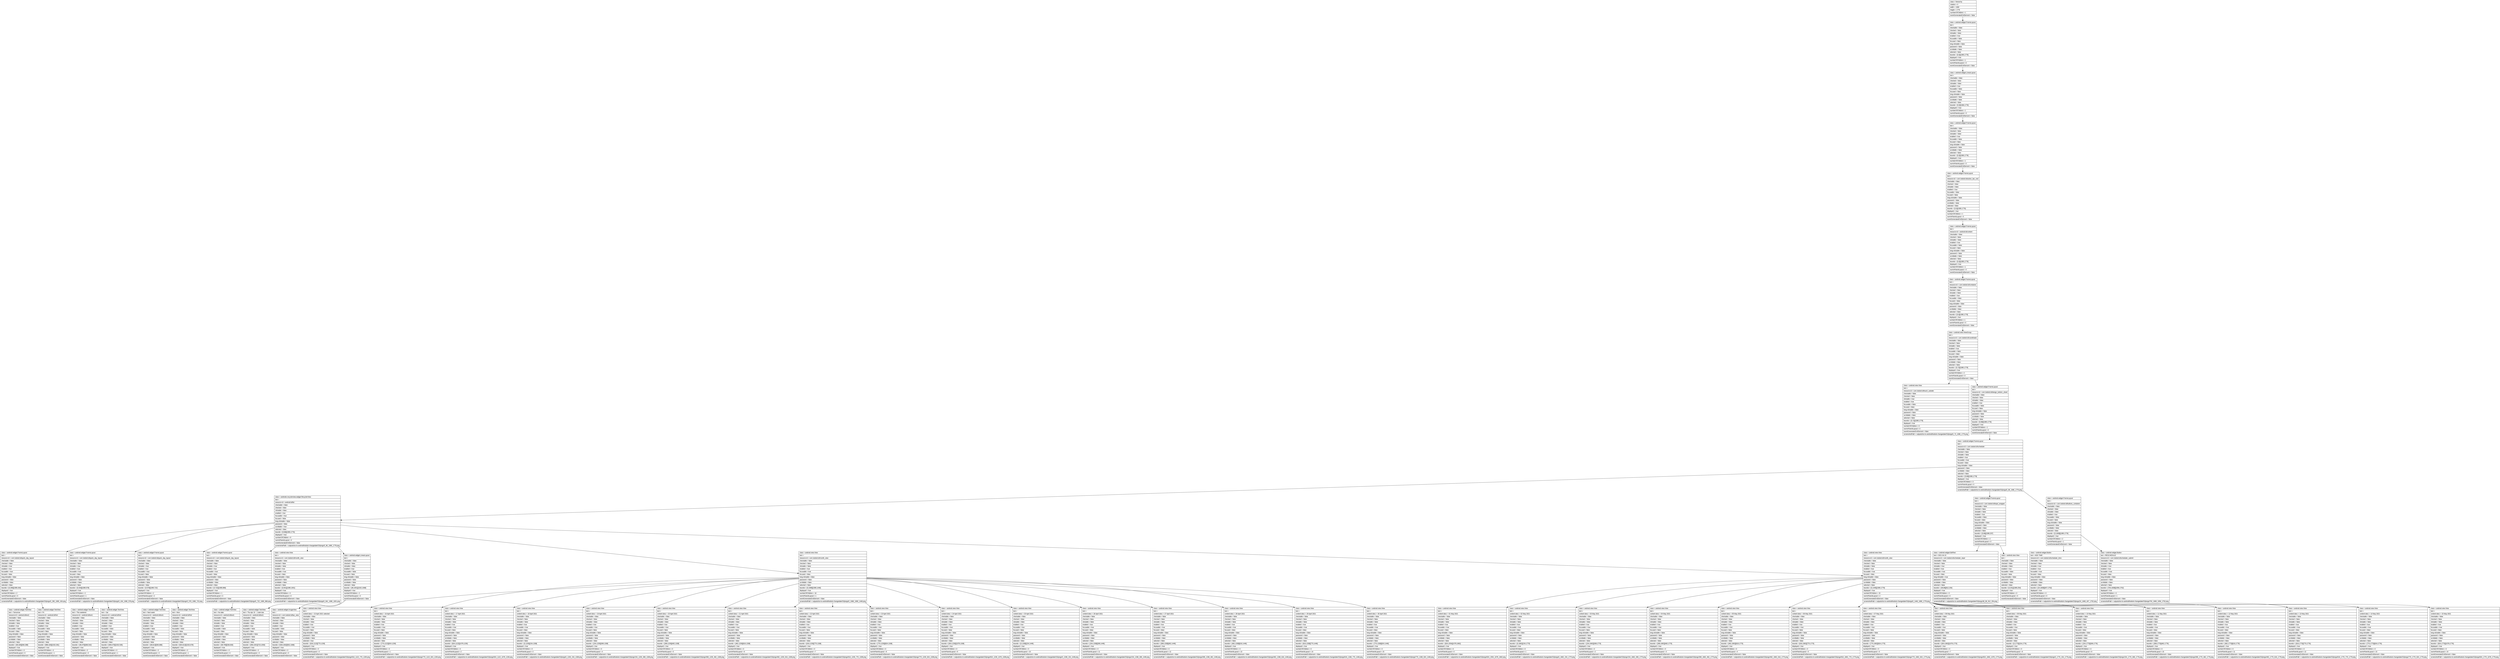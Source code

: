 digraph Layout {

	node [shape=record fontname=Arial];

	0	[label="{class = hierarchy\l|rotation = 0\l|width = 1080\l|height = 1776\l|numberOfChildren = 1\l|eventGeneratedOnElement = false \l}"]
	1	[label="{class = android.widget.FrameLayout\l|text = \l|checkable = false\l|checked = false\l|clickable = false\l|enabled = true\l|focusable = false\l|focused = false\l|long-clickable = false\l|password = false\l|scrollable = false\l|selected = false\l|bounds = [0,0][1080,1776]\l|displayed = true\l|numberOfChildren = 1\l|numInParentLayout = 0\l|eventGeneratedOnElement = false \l}"]
	2	[label="{class = android.widget.LinearLayout\l|text = \l|checkable = false\l|checked = false\l|clickable = false\l|enabled = true\l|focusable = false\l|focused = false\l|long-clickable = false\l|password = false\l|scrollable = false\l|selected = false\l|bounds = [0,0][1080,1776]\l|displayed = true\l|numberOfChildren = 1\l|numInParentLayout = 0\l|eventGeneratedOnElement = false \l}"]
	3	[label="{class = android.widget.FrameLayout\l|text = \l|checkable = false\l|checked = false\l|clickable = false\l|enabled = true\l|focusable = false\l|focused = false\l|long-clickable = false\l|password = false\l|scrollable = false\l|selected = false\l|bounds = [0,0][1080,1776]\l|displayed = true\l|numberOfChildren = 1\l|numInParentLayout = 0\l|eventGeneratedOnElement = false \l}"]
	4	[label="{class = android.widget.FrameLayout\l|text = \l|resource-id = com.todoist:id/action_bar_root\l|checkable = false\l|checked = false\l|clickable = false\l|enabled = true\l|focusable = false\l|focused = false\l|long-clickable = false\l|password = false\l|scrollable = false\l|selected = false\l|bounds = [0,0][1080,1776]\l|displayed = true\l|numberOfChildren = 1\l|numInParentLayout = 0\l|eventGeneratedOnElement = false \l}"]
	5	[label="{class = android.widget.FrameLayout\l|text = \l|resource-id = android:id/content\l|checkable = false\l|checked = false\l|clickable = false\l|enabled = true\l|focusable = false\l|focused = false\l|long-clickable = false\l|password = false\l|scrollable = false\l|selected = false\l|bounds = [0,0][1080,1776]\l|displayed = true\l|numberOfChildren = 1\l|numInParentLayout = 0\l|eventGeneratedOnElement = false \l}"]
	6	[label="{class = android.widget.FrameLayout\l|text = \l|resource-id = com.todoist:id/container\l|checkable = false\l|checked = false\l|clickable = false\l|enabled = true\l|focusable = false\l|focused = false\l|long-clickable = false\l|password = false\l|scrollable = false\l|selected = false\l|bounds = [0,0][1080,1776]\l|displayed = true\l|numberOfChildren = 1\l|numInParentLayout = 0\l|eventGeneratedOnElement = false \l}"]
	7	[label="{class = android.view.ViewGroup\l|text = \l|resource-id = com.todoist:id/coordinator\l|checkable = false\l|checked = false\l|clickable = false\l|enabled = true\l|focusable = false\l|focused = false\l|long-clickable = false\l|password = false\l|scrollable = false\l|selected = false\l|bounds = [0,72][1080,1776]\l|displayed = true\l|numberOfChildren = 2\l|numInParentLayout = 0\l|eventGeneratedOnElement = false \l}"]
	8	[label="{class = android.view.View\l|text = \l|resource-id = com.todoist:id/touch_outside\l|checkable = false\l|checked = false\l|clickable = true\l|enabled = true\l|focusable = false\l|focused = false\l|long-clickable = false\l|password = false\l|scrollable = false\l|selected = false\l|bounds = [0,72][1080,1776]\l|displayed = true\l|numberOfChildren = 0\l|numInParentLayout = 0\l|eventGeneratedOnElement = false \l|screenshotPath = outputs/ios-to-android/todoist-changedate/S3/pngs/0_72_1080_1776.png\l}"]
	9	[label="{class = android.widget.FrameLayout\l|text = \l|resource-id = com.todoist:id/design_bottom_sheet\l|checkable = false\l|checked = false\l|clickable = false\l|enabled = true\l|focusable = false\l|focused = false\l|long-clickable = false\l|password = false\l|scrollable = false\l|selected = false\l|bounds = [0,86][1080,1776]\l|displayed = true\l|numberOfChildren = 1\l|numInParentLayout = 0\l|eventGeneratedOnElement = false \l}"]
	10	[label="{class = android.widget.FrameLayout\l|text = \l|resource-id = com.todoist:id/scheduler\l|checkable = false\l|checked = false\l|clickable = false\l|enabled = true\l|focusable = true\l|focused = false\l|long-clickable = false\l|password = false\l|scrollable = false\l|selected = false\l|bounds = [0,86][1080,1776]\l|displayed = true\l|numberOfChildren = 3\l|numInParentLayout = 0\l|eventGeneratedOnElement = false \l|screenshotPath = outputs/ios-to-android/todoist-changedate/S3/pngs/0_86_1080_1776.png\l}"]
	11	[label="{class = androidx.recyclerview.widget.RecyclerView\l|text = \l|resource-id = android:id/list\l|checkable = false\l|checked = false\l|clickable = false\l|enabled = true\l|focusable = true\l|focused = false\l|long-clickable = false\l|password = false\l|scrollable = true\l|selected = false\l|bounds = [0,86][1080,1776]\l|displayed = true\l|numberOfChildren = 8\l|numInParentLayout = 0\l|eventGeneratedOnElement = false \l|screenshotPath = outputs/ios-to-android/todoist-changedate/S3/pngs/0_86_1080_1776.png\l}"]
	12	[label="{class = android.widget.FrameLayout\l|text = \l|resource-id = com.todoist:id/input_wrapper\l|checkable = false\l|checked = false\l|clickable = false\l|enabled = true\l|focusable = false\l|focused = false\l|long-clickable = false\l|password = false\l|scrollable = false\l|selected = false\l|bounds = [0,86][1080,257]\l|displayed = true\l|numberOfChildren = 2\l|numInParentLayout = 0\l|eventGeneratedOnElement = false \l}"]
	13	[label="{class = android.widget.FrameLayout\l|text = \l|resource-id = com.todoist:id/buttons_container\l|checkable = false\l|checked = false\l|clickable = false\l|enabled = true\l|focusable = false\l|focused = false\l|long-clickable = false\l|password = false\l|scrollable = false\l|selected = false\l|bounds = [0,1608][1080,1776]\l|displayed = true\l|numberOfChildren = 2\l|numInParentLayout = 1\l|eventGeneratedOnElement = false \l}"]
	14	[label="{class = android.widget.FrameLayout\l|text = \l|resource-id = com.todoist:id/quick_day_layout\l|checkable = false\l|checked = false\l|clickable = true\l|enabled = true\l|focusable = true\l|focused = false\l|long-clickable = false\l|password = false\l|scrollable = false\l|selected = false\l|bounds = [0,290][1080,434]\l|displayed = true\l|numberOfChildren = 2\l|numInParentLayout = 0\l|eventGeneratedOnElement = false \l|screenshotPath = outputs/ios-to-android/todoist-changedate/S3/pngs/0_290_1080_434.png\l}"]
	15	[label="{class = android.widget.FrameLayout\l|text = \l|resource-id = com.todoist:id/quick_day_layout\l|checkable = false\l|checked = false\l|clickable = true\l|enabled = true\l|focusable = true\l|focused = false\l|long-clickable = false\l|password = false\l|scrollable = false\l|selected = false\l|bounds = [0,434][1080,578]\l|displayed = true\l|numberOfChildren = 2\l|numInParentLayout = 1\l|eventGeneratedOnElement = false \l|screenshotPath = outputs/ios-to-android/todoist-changedate/S3/pngs/0_434_1080_578.png\l}"]
	16	[label="{class = android.widget.FrameLayout\l|text = \l|resource-id = com.todoist:id/quick_day_layout\l|checkable = false\l|checked = false\l|clickable = true\l|enabled = true\l|focusable = true\l|focused = false\l|long-clickable = false\l|password = false\l|scrollable = false\l|selected = false\l|bounds = [0,578][1080,722]\l|displayed = true\l|numberOfChildren = 2\l|numInParentLayout = 2\l|eventGeneratedOnElement = false \l|screenshotPath = outputs/ios-to-android/todoist-changedate/S3/pngs/0_578_1080_722.png\l}"]
	17	[label="{class = android.widget.FrameLayout\l|text = \l|resource-id = com.todoist:id/quick_day_layout\l|checkable = false\l|checked = false\l|clickable = true\l|enabled = true\l|focusable = true\l|focused = false\l|long-clickable = false\l|password = false\l|scrollable = false\l|selected = false\l|bounds = [0,722][1080,866]\l|displayed = true\l|numberOfChildren = 1\l|numInParentLayout = 3\l|eventGeneratedOnElement = false \l|screenshotPath = outputs/ios-to-android/todoist-changedate/S3/pngs/0_722_1080_866.png\l}"]
	18	[label="{class = android.view.View\l|text = \l|resource-id = com.todoist:id/month_view\l|checkable = false\l|checked = false\l|clickable = false\l|enabled = true\l|focusable = true\l|focused = false\l|long-clickable = false\l|password = false\l|scrollable = false\l|selected = false\l|bounds = [0,941][1080,1001]\l|displayed = true\l|numberOfChildren = 0\l|numInParentLayout = 0\l|eventGeneratedOnElement = false \l|screenshotPath = outputs/ios-to-android/todoist-changedate/S3/pngs/0_941_1080_1001.png\l}"]
	19	[label="{class = android.widget.LinearLayout\l|text = \l|checkable = false\l|checked = false\l|clickable = false\l|enabled = true\l|focusable = false\l|focused = false\l|long-clickable = false\l|password = false\l|scrollable = false\l|selected = false\l|bounds = [48,1001][1032,1068]\l|displayed = true\l|numberOfChildren = 2\l|numInParentLayout = 0\l|eventGeneratedOnElement = false \l}"]
	20	[label="{class = android.view.View\l|text = \l|resource-id = com.todoist:id/month_view\l|checkable = false\l|checked = false\l|clickable = false\l|enabled = true\l|focusable = true\l|focused = false\l|long-clickable = false\l|password = false\l|scrollable = false\l|selected = false\l|bounds = [0,1068][1080,1446]\l|displayed = true\l|numberOfChildren = 16\l|numInParentLayout = 1\l|eventGeneratedOnElement = false \l|screenshotPath = outputs/ios-to-android/todoist-changedate/S3/pngs/0_1068_1080_1446.png\l}"]
	21	[label="{class = android.view.View\l|text = \l|resource-id = com.todoist:id/month_view\l|checkable = false\l|checked = false\l|clickable = false\l|enabled = true\l|focusable = true\l|focused = false\l|long-clickable = false\l|password = false\l|scrollable = false\l|selected = false\l|bounds = [0,1446][1080,1776]\l|displayed = true\l|numberOfChildren = 15\l|numInParentLayout = 2\l|eventGeneratedOnElement = false \l|screenshotPath = outputs/ios-to-android/todoist-changedate/S3/pngs/0_1446_1080_1776.png\l}"]
	22	[label="{class = android.widget.EditText\l|text = 2021-04-15\l|resource-id = com.todoist:id/scheduler_input\l|checkable = false\l|checked = false\l|clickable = true\l|enabled = true\l|focusable = true\l|focused = false\l|long-clickable = true\l|password = false\l|scrollable = false\l|selected = false\l|bounds = [48,86][912,254]\l|displayed = true\l|numberOfChildren = 0\l|numInParentLayout = 0\l|eventGeneratedOnElement = false \l|screenshotPath = outputs/ios-to-android/todoist-changedate/S3/pngs/48_86_912_254.png\l}"]
	23	[label="{class = android.view.View\l|text = \l|checkable = false\l|checked = false\l|clickable = false\l|enabled = true\l|focusable = false\l|focused = false\l|long-clickable = false\l|password = false\l|scrollable = false\l|selected = false\l|bounds = [0,251][1080,254]\l|displayed = true\l|numberOfChildren = 0\l|numInParentLayout = 0\l|eventGeneratedOnElement = false \l}"]
	24	[label="{class = android.widget.Button\l|text = ADD TIME\l|resource-id = com.todoist:id/scheduler_time\l|checkable = false\l|checked = false\l|clickable = true\l|enabled = true\l|focusable = true\l|focused = false\l|long-clickable = false\l|password = false\l|scrollable = false\l|selected = false\l|bounds = [24,1608][407,1752]\l|displayed = true\l|numberOfChildren = 0\l|numInParentLayout = 0\l|eventGeneratedOnElement = false \l|screenshotPath = outputs/ios-to-android/todoist-changedate/S3/pngs/24_1608_407_1752.png\l}"]
	25	[label="{class = android.widget.Button\l|text = RESCHEDULE\l|resource-id = com.todoist:id/scheduler_submit\l|checkable = false\l|checked = false\l|clickable = true\l|enabled = true\l|focusable = true\l|focused = false\l|long-clickable = false\l|password = false\l|scrollable = false\l|selected = false\l|bounds = [703,1608][1056,1752]\l|displayed = true\l|numberOfChildren = 0\l|numInParentLayout = 1\l|eventGeneratedOnElement = false \l|screenshotPath = outputs/ios-to-android/todoist-changedate/S3/pngs/703_1608_1056_1752.png\l}"]
	26	[label="{class = android.widget.TextView\l|text = Tomorrow\l|resource-id = android:id/text1\l|checkable = false\l|checked = false\l|clickable = false\l|enabled = true\l|focusable = false\l|focused = false\l|long-clickable = false\l|password = false\l|scrollable = false\l|selected = false\l|bounds = [48,326][384,398]\l|displayed = true\l|numberOfChildren = 0\l|numInParentLayout = 0\l|eventGeneratedOnElement = false \l}"]
	27	[label="{class = android.widget.TextView\l|text = Fri \l|resource-id = android:id/hint\l|checkable = false\l|checked = false\l|clickable = false\l|enabled = true\l|focusable = false\l|focused = false\l|long-clickable = false\l|password = false\l|scrollable = false\l|selected = false\l|bounds = [966,326][1032,391]\l|displayed = true\l|numberOfChildren = 0\l|numInParentLayout = 1\l|eventGeneratedOnElement = false \l}"]
	28	[label="{class = android.widget.TextView\l|text = This weekend\l|resource-id = android:id/text1\l|checkable = false\l|checked = false\l|clickable = false\l|enabled = true\l|focusable = false\l|focused = false\l|long-clickable = false\l|password = false\l|scrollable = false\l|selected = false\l|bounds = [48,470][466,542]\l|displayed = true\l|numberOfChildren = 0\l|numInParentLayout = 0\l|eventGeneratedOnElement = false \l}"]
	29	[label="{class = android.widget.TextView\l|text = Sat \l|resource-id = android:id/hint\l|checkable = false\l|checked = false\l|clickable = false\l|enabled = true\l|focusable = false\l|focused = false\l|long-clickable = false\l|password = false\l|scrollable = false\l|selected = false\l|bounds = [949,470][1032,535]\l|displayed = true\l|numberOfChildren = 0\l|numInParentLayout = 1\l|eventGeneratedOnElement = false \l}"]
	30	[label="{class = android.widget.TextView\l|text = Next week\l|resource-id = android:id/text1\l|checkable = false\l|checked = false\l|clickable = false\l|enabled = true\l|focusable = false\l|focused = false\l|long-clickable = false\l|password = false\l|scrollable = false\l|selected = false\l|bounds = [48,614][393,686]\l|displayed = true\l|numberOfChildren = 0\l|numInParentLayout = 0\l|eventGeneratedOnElement = false \l}"]
	31	[label="{class = android.widget.TextView\l|text = Mon \l|resource-id = android:id/hint\l|checkable = false\l|checked = false\l|clickable = false\l|enabled = true\l|focusable = false\l|focused = false\l|long-clickable = false\l|password = false\l|scrollable = false\l|selected = false\l|bounds = [924,614][1032,679]\l|displayed = true\l|numberOfChildren = 0\l|numInParentLayout = 1\l|eventGeneratedOnElement = false \l}"]
	32	[label="{class = android.widget.TextView\l|text = No date\l|resource-id = android:id/text1\l|checkable = false\l|checked = false\l|clickable = false\l|enabled = true\l|focusable = false\l|focused = false\l|long-clickable = false\l|password = false\l|scrollable = false\l|selected = false\l|bounds = [48,758][336,830]\l|displayed = true\l|numberOfChildren = 0\l|numInParentLayout = 0\l|eventGeneratedOnElement = false \l}"]
	33	[label="{class = android.widget.TextView\l|text = Thu Apr 15 · 1 task due\l|resource-id = android:id/text1\l|checkable = false\l|checked = false\l|clickable = false\l|enabled = true\l|focusable = false\l|focused = false\l|long-clickable = false\l|password = false\l|scrollable = false\l|selected = false\l|bounds = [356,1001][723,1050]\l|displayed = true\l|numberOfChildren = 0\l|numInParentLayout = 0\l|eventGeneratedOnElement = false \l}"]
	34	[label="{class = android.widget.ImageView\l|text = \l|resource-id = com.todoist:id/bar_view\l|checkable = false\l|checked = false\l|clickable = false\l|enabled = true\l|focusable = false\l|focused = false\l|long-clickable = false\l|password = false\l|scrollable = false\l|selected = false\l|bounds = [528,1062][552,1068]\l|displayed = true\l|numberOfChildren = 0\l|numInParentLayout = 0\l|eventGeneratedOnElement = false \l}"]
	35	[label="{class = android.view.View\l|text = \l|content-desc = 15 April 2021 selected\l|checkable = false\l|checked = false\l|clickable = false\l|enabled = true\l|focusable = true\l|focused = false\l|long-clickable = false\l|password = false\l|scrollable = false\l|selected = true\l|bounds = [616,1122][770,1230]\l|displayed = true\l|numberOfChildren = 0\l|numInParentLayout = 0\l|eventGeneratedOnElement = false \l|screenshotPath = outputs/ios-to-android/todoist-changedate/S3/pngs/616_1122_770_1230.png\l}"]
	36	[label="{class = android.view.View\l|text = \l|content-desc = 16 April 2021\l|checkable = false\l|checked = false\l|clickable = false\l|enabled = true\l|focusable = true\l|focused = false\l|long-clickable = false\l|password = false\l|scrollable = false\l|selected = false\l|bounds = [770,1122][924,1230]\l|displayed = true\l|numberOfChildren = 0\l|numInParentLayout = 1\l|eventGeneratedOnElement = false \l|screenshotPath = outputs/ios-to-android/todoist-changedate/S3/pngs/770_1122_924_1230.png\l}"]
	37	[label="{class = android.view.View\l|text = \l|content-desc = 17 April 2021\l|checkable = false\l|checked = false\l|clickable = false\l|enabled = true\l|focusable = true\l|focused = false\l|long-clickable = false\l|password = false\l|scrollable = false\l|selected = false\l|bounds = [924,1122][1078,1230]\l|displayed = true\l|numberOfChildren = 0\l|numInParentLayout = 2\l|eventGeneratedOnElement = false \l|screenshotPath = outputs/ios-to-android/todoist-changedate/S3/pngs/924_1122_1078_1230.png\l}"]
	38	[label="{class = android.view.View\l|text = \l|content-desc = 18 April 2021\l|checkable = false\l|checked = false\l|clickable = false\l|enabled = true\l|focusable = true\l|focused = false\l|long-clickable = false\l|password = false\l|scrollable = false\l|selected = false\l|bounds = [0,1230][154,1338]\l|displayed = true\l|numberOfChildren = 0\l|numInParentLayout = 3\l|eventGeneratedOnElement = false \l|screenshotPath = outputs/ios-to-android/todoist-changedate/S3/pngs/0_1230_154_1338.png\l}"]
	39	[label="{class = android.view.View\l|text = \l|content-desc = 19 April 2021\l|checkable = false\l|checked = false\l|clickable = false\l|enabled = true\l|focusable = true\l|focused = false\l|long-clickable = false\l|password = false\l|scrollable = false\l|selected = false\l|bounds = [154,1230][308,1338]\l|displayed = true\l|numberOfChildren = 0\l|numInParentLayout = 4\l|eventGeneratedOnElement = false \l|screenshotPath = outputs/ios-to-android/todoist-changedate/S3/pngs/154_1230_308_1338.png\l}"]
	40	[label="{class = android.view.View\l|text = \l|content-desc = 20 April 2021\l|checkable = false\l|checked = false\l|clickable = false\l|enabled = true\l|focusable = true\l|focused = false\l|long-clickable = false\l|password = false\l|scrollable = false\l|selected = false\l|bounds = [308,1230][462,1338]\l|displayed = true\l|numberOfChildren = 0\l|numInParentLayout = 5\l|eventGeneratedOnElement = false \l|screenshotPath = outputs/ios-to-android/todoist-changedate/S3/pngs/308_1230_462_1338.png\l}"]
	41	[label="{class = android.view.View\l|text = \l|content-desc = 21 April 2021\l|checkable = false\l|checked = false\l|clickable = false\l|enabled = true\l|focusable = true\l|focused = false\l|long-clickable = false\l|password = false\l|scrollable = false\l|selected = false\l|bounds = [462,1230][616,1338]\l|displayed = true\l|numberOfChildren = 0\l|numInParentLayout = 6\l|eventGeneratedOnElement = false \l|screenshotPath = outputs/ios-to-android/todoist-changedate/S3/pngs/462_1230_616_1338.png\l}"]
	42	[label="{class = android.view.View\l|text = \l|content-desc = 22 April 2021\l|checkable = false\l|checked = false\l|clickable = false\l|enabled = true\l|focusable = true\l|focused = false\l|long-clickable = false\l|password = false\l|scrollable = false\l|selected = false\l|bounds = [616,1230][770,1338]\l|displayed = true\l|numberOfChildren = 0\l|numInParentLayout = 7\l|eventGeneratedOnElement = false \l|screenshotPath = outputs/ios-to-android/todoist-changedate/S3/pngs/616_1230_770_1338.png\l}"]
	43	[label="{class = android.view.View\l|text = \l|content-desc = 23 April 2021\l|checkable = false\l|checked = false\l|clickable = false\l|enabled = true\l|focusable = true\l|focused = false\l|long-clickable = false\l|password = false\l|scrollable = false\l|selected = false\l|bounds = [770,1230][924,1338]\l|displayed = true\l|numberOfChildren = 0\l|numInParentLayout = 8\l|eventGeneratedOnElement = false \l|screenshotPath = outputs/ios-to-android/todoist-changedate/S3/pngs/770_1230_924_1338.png\l}"]
	44	[label="{class = android.view.View\l|text = \l|content-desc = 24 April 2021\l|checkable = false\l|checked = false\l|clickable = false\l|enabled = true\l|focusable = true\l|focused = false\l|long-clickable = false\l|password = false\l|scrollable = false\l|selected = false\l|bounds = [924,1230][1078,1338]\l|displayed = true\l|numberOfChildren = 0\l|numInParentLayout = 9\l|eventGeneratedOnElement = false \l|screenshotPath = outputs/ios-to-android/todoist-changedate/S3/pngs/924_1230_1078_1338.png\l}"]
	45	[label="{class = android.view.View\l|text = \l|content-desc = 25 April 2021\l|checkable = false\l|checked = false\l|clickable = false\l|enabled = true\l|focusable = true\l|focused = false\l|long-clickable = false\l|password = false\l|scrollable = false\l|selected = false\l|bounds = [0,1338][154,1446]\l|displayed = true\l|numberOfChildren = 0\l|numInParentLayout = 10\l|eventGeneratedOnElement = false \l|screenshotPath = outputs/ios-to-android/todoist-changedate/S3/pngs/0_1338_154_1446.png\l}"]
	46	[label="{class = android.view.View\l|text = \l|content-desc = 26 April 2021\l|checkable = false\l|checked = false\l|clickable = false\l|enabled = true\l|focusable = true\l|focused = false\l|long-clickable = false\l|password = false\l|scrollable = false\l|selected = false\l|bounds = [154,1338][308,1446]\l|displayed = true\l|numberOfChildren = 0\l|numInParentLayout = 11\l|eventGeneratedOnElement = false \l|screenshotPath = outputs/ios-to-android/todoist-changedate/S3/pngs/154_1338_308_1446.png\l}"]
	47	[label="{class = android.view.View\l|text = \l|content-desc = 27 April 2021\l|checkable = false\l|checked = false\l|clickable = false\l|enabled = true\l|focusable = true\l|focused = false\l|long-clickable = false\l|password = false\l|scrollable = false\l|selected = false\l|bounds = [308,1338][462,1446]\l|displayed = true\l|numberOfChildren = 0\l|numInParentLayout = 12\l|eventGeneratedOnElement = false \l|screenshotPath = outputs/ios-to-android/todoist-changedate/S3/pngs/308_1338_462_1446.png\l}"]
	48	[label="{class = android.view.View\l|text = \l|content-desc = 28 April 2021\l|checkable = false\l|checked = false\l|clickable = false\l|enabled = true\l|focusable = true\l|focused = false\l|long-clickable = false\l|password = false\l|scrollable = false\l|selected = false\l|bounds = [462,1338][616,1446]\l|displayed = true\l|numberOfChildren = 0\l|numInParentLayout = 13\l|eventGeneratedOnElement = false \l|screenshotPath = outputs/ios-to-android/todoist-changedate/S3/pngs/462_1338_616_1446.png\l}"]
	49	[label="{class = android.view.View\l|text = \l|content-desc = 29 April 2021\l|checkable = false\l|checked = false\l|clickable = false\l|enabled = true\l|focusable = true\l|focused = false\l|long-clickable = false\l|password = false\l|scrollable = false\l|selected = false\l|bounds = [616,1338][770,1446]\l|displayed = true\l|numberOfChildren = 0\l|numInParentLayout = 14\l|eventGeneratedOnElement = false \l|screenshotPath = outputs/ios-to-android/todoist-changedate/S3/pngs/616_1338_770_1446.png\l}"]
	50	[label="{class = android.view.View\l|text = \l|content-desc = 30 April 2021\l|checkable = false\l|checked = false\l|clickable = false\l|enabled = true\l|focusable = true\l|focused = false\l|long-clickable = false\l|password = false\l|scrollable = false\l|selected = false\l|bounds = [770,1338][924,1446]\l|displayed = true\l|numberOfChildren = 0\l|numInParentLayout = 15\l|eventGeneratedOnElement = false \l|screenshotPath = outputs/ios-to-android/todoist-changedate/S3/pngs/770_1338_924_1446.png\l}"]
	51	[label="{class = android.view.View\l|text = \l|content-desc = 01 May 2021\l|checkable = false\l|checked = false\l|clickable = false\l|enabled = true\l|focusable = true\l|focused = false\l|long-clickable = false\l|password = false\l|scrollable = false\l|selected = false\l|bounds = [924,1554][1078,1662]\l|displayed = true\l|numberOfChildren = 0\l|numInParentLayout = 0\l|eventGeneratedOnElement = false \l|screenshotPath = outputs/ios-to-android/todoist-changedate/S3/pngs/924_1554_1078_1662.png\l}"]
	52	[label="{class = android.view.View\l|text = \l|content-desc = 02 May 2021\l|checkable = false\l|checked = false\l|clickable = false\l|enabled = true\l|focusable = true\l|focused = false\l|long-clickable = false\l|password = false\l|scrollable = false\l|selected = false\l|bounds = [0,1662][154,1770]\l|displayed = true\l|numberOfChildren = 0\l|numInParentLayout = 1\l|eventGeneratedOnElement = false \l|screenshotPath = outputs/ios-to-android/todoist-changedate/S3/pngs/0_1662_154_1770.png\l}"]
	53	[label="{class = android.view.View\l|text = \l|content-desc = 03 May 2021\l|checkable = false\l|checked = false\l|clickable = false\l|enabled = true\l|focusable = true\l|focused = false\l|long-clickable = false\l|password = false\l|scrollable = false\l|selected = false\l|bounds = [154,1662][308,1770]\l|displayed = true\l|numberOfChildren = 0\l|numInParentLayout = 2\l|eventGeneratedOnElement = false \l|screenshotPath = outputs/ios-to-android/todoist-changedate/S3/pngs/154_1662_308_1770.png\l}"]
	54	[label="{class = android.view.View\l|text = \l|content-desc = 04 May 2021\l|checkable = false\l|checked = false\l|clickable = false\l|enabled = true\l|focusable = true\l|focused = false\l|long-clickable = false\l|password = false\l|scrollable = false\l|selected = false\l|bounds = [308,1662][462,1770]\l|displayed = true\l|numberOfChildren = 0\l|numInParentLayout = 3\l|eventGeneratedOnElement = false \l|screenshotPath = outputs/ios-to-android/todoist-changedate/S3/pngs/308_1662_462_1770.png\l}"]
	55	[label="{class = android.view.View\l|text = \l|content-desc = 05 May 2021\l|checkable = false\l|checked = false\l|clickable = false\l|enabled = true\l|focusable = true\l|focused = false\l|long-clickable = false\l|password = false\l|scrollable = false\l|selected = false\l|bounds = [462,1662][616,1770]\l|displayed = true\l|numberOfChildren = 0\l|numInParentLayout = 4\l|eventGeneratedOnElement = false \l|screenshotPath = outputs/ios-to-android/todoist-changedate/S3/pngs/462_1662_616_1770.png\l}"]
	56	[label="{class = android.view.View\l|text = \l|content-desc = 06 May 2021\l|checkable = false\l|checked = false\l|clickable = false\l|enabled = true\l|focusable = true\l|focused = false\l|long-clickable = false\l|password = false\l|scrollable = false\l|selected = false\l|bounds = [616,1662][770,1770]\l|displayed = true\l|numberOfChildren = 0\l|numInParentLayout = 5\l|eventGeneratedOnElement = false \l|screenshotPath = outputs/ios-to-android/todoist-changedate/S3/pngs/616_1662_770_1770.png\l}"]
	57	[label="{class = android.view.View\l|text = \l|content-desc = 07 May 2021\l|checkable = false\l|checked = false\l|clickable = false\l|enabled = true\l|focusable = true\l|focused = false\l|long-clickable = false\l|password = false\l|scrollable = false\l|selected = false\l|bounds = [770,1662][924,1770]\l|displayed = true\l|numberOfChildren = 0\l|numInParentLayout = 6\l|eventGeneratedOnElement = false \l|screenshotPath = outputs/ios-to-android/todoist-changedate/S3/pngs/770_1662_924_1770.png\l}"]
	58	[label="{class = android.view.View\l|text = \l|content-desc = 08 May 2021\l|checkable = false\l|checked = false\l|clickable = false\l|enabled = true\l|focusable = true\l|focused = false\l|long-clickable = false\l|password = false\l|scrollable = false\l|selected = false\l|bounds = [924,1662][1078,1770]\l|displayed = true\l|numberOfChildren = 0\l|numInParentLayout = 7\l|eventGeneratedOnElement = false \l|screenshotPath = outputs/ios-to-android/todoist-changedate/S3/pngs/924_1662_1078_1770.png\l}"]
	59	[label="{class = android.view.View\l|text = \l|content-desc = 09 May 2021\l|checkable = false\l|checked = false\l|clickable = false\l|enabled = true\l|focusable = true\l|focused = false\l|long-clickable = false\l|password = false\l|scrollable = false\l|selected = false\l|bounds = [0,1770][154,1776]\l|displayed = true\l|numberOfChildren = 0\l|numInParentLayout = 8\l|eventGeneratedOnElement = false \l|screenshotPath = outputs/ios-to-android/todoist-changedate/S3/pngs/0_1770_154_1776.png\l}"]
	60	[label="{class = android.view.View\l|text = \l|content-desc = 10 May 2021\l|checkable = false\l|checked = false\l|clickable = false\l|enabled = true\l|focusable = true\l|focused = false\l|long-clickable = false\l|password = false\l|scrollable = false\l|selected = false\l|bounds = [154,1770][308,1776]\l|displayed = true\l|numberOfChildren = 0\l|numInParentLayout = 9\l|eventGeneratedOnElement = false \l|screenshotPath = outputs/ios-to-android/todoist-changedate/S3/pngs/154_1770_308_1776.png\l}"]
	61	[label="{class = android.view.View\l|text = \l|content-desc = 11 May 2021\l|checkable = false\l|checked = false\l|clickable = false\l|enabled = true\l|focusable = true\l|focused = false\l|long-clickable = false\l|password = false\l|scrollable = false\l|selected = false\l|bounds = [308,1770][462,1776]\l|displayed = true\l|numberOfChildren = 0\l|numInParentLayout = 10\l|eventGeneratedOnElement = false \l|screenshotPath = outputs/ios-to-android/todoist-changedate/S3/pngs/308_1770_462_1776.png\l}"]
	62	[label="{class = android.view.View\l|text = \l|content-desc = 12 May 2021\l|checkable = false\l|checked = false\l|clickable = false\l|enabled = true\l|focusable = true\l|focused = false\l|long-clickable = false\l|password = false\l|scrollable = false\l|selected = false\l|bounds = [462,1770][616,1776]\l|displayed = true\l|numberOfChildren = 0\l|numInParentLayout = 11\l|eventGeneratedOnElement = false \l|screenshotPath = outputs/ios-to-android/todoist-changedate/S3/pngs/462_1770_616_1776.png\l}"]
	63	[label="{class = android.view.View\l|text = \l|content-desc = 13 May 2021\l|checkable = false\l|checked = false\l|clickable = false\l|enabled = true\l|focusable = true\l|focused = false\l|long-clickable = false\l|password = false\l|scrollable = false\l|selected = false\l|bounds = [616,1770][770,1776]\l|displayed = true\l|numberOfChildren = 0\l|numInParentLayout = 12\l|eventGeneratedOnElement = false \l|screenshotPath = outputs/ios-to-android/todoist-changedate/S3/pngs/616_1770_770_1776.png\l}"]
	64	[label="{class = android.view.View\l|text = \l|content-desc = 14 May 2021\l|checkable = false\l|checked = false\l|clickable = false\l|enabled = true\l|focusable = true\l|focused = false\l|long-clickable = false\l|password = false\l|scrollable = false\l|selected = false\l|bounds = [770,1770][924,1776]\l|displayed = true\l|numberOfChildren = 0\l|numInParentLayout = 13\l|eventGeneratedOnElement = false \l|screenshotPath = outputs/ios-to-android/todoist-changedate/S3/pngs/770_1770_924_1776.png\l}"]
	65	[label="{class = android.view.View\l|text = \l|content-desc = 15 May 2021\l|checkable = false\l|checked = false\l|clickable = false\l|enabled = true\l|focusable = true\l|focused = false\l|long-clickable = false\l|password = false\l|scrollable = false\l|selected = false\l|bounds = [924,1770][1078,1776]\l|displayed = true\l|numberOfChildren = 0\l|numInParentLayout = 14\l|eventGeneratedOnElement = false \l|screenshotPath = outputs/ios-to-android/todoist-changedate/S3/pngs/924_1770_1078_1776.png\l}"]


	0 -> 1
	1 -> 2
	2 -> 3
	3 -> 4
	4 -> 5
	5 -> 6
	6 -> 7
	7 -> 8
	7 -> 9
	9 -> 10
	10 -> 11
	10 -> 12
	10 -> 13
	11 -> 14
	11 -> 15
	11 -> 16
	11 -> 17
	11 -> 18
	11 -> 19
	11 -> 20
	11 -> 21
	12 -> 22
	12 -> 23
	13 -> 24
	13 -> 25
	14 -> 26
	14 -> 27
	15 -> 28
	15 -> 29
	16 -> 30
	16 -> 31
	17 -> 32
	19 -> 33
	19 -> 34
	20 -> 35
	20 -> 36
	20 -> 37
	20 -> 38
	20 -> 39
	20 -> 40
	20 -> 41
	20 -> 42
	20 -> 43
	20 -> 44
	20 -> 45
	20 -> 46
	20 -> 47
	20 -> 48
	20 -> 49
	20 -> 50
	21 -> 51
	21 -> 52
	21 -> 53
	21 -> 54
	21 -> 55
	21 -> 56
	21 -> 57
	21 -> 58
	21 -> 59
	21 -> 60
	21 -> 61
	21 -> 62
	21 -> 63
	21 -> 64
	21 -> 65


}
